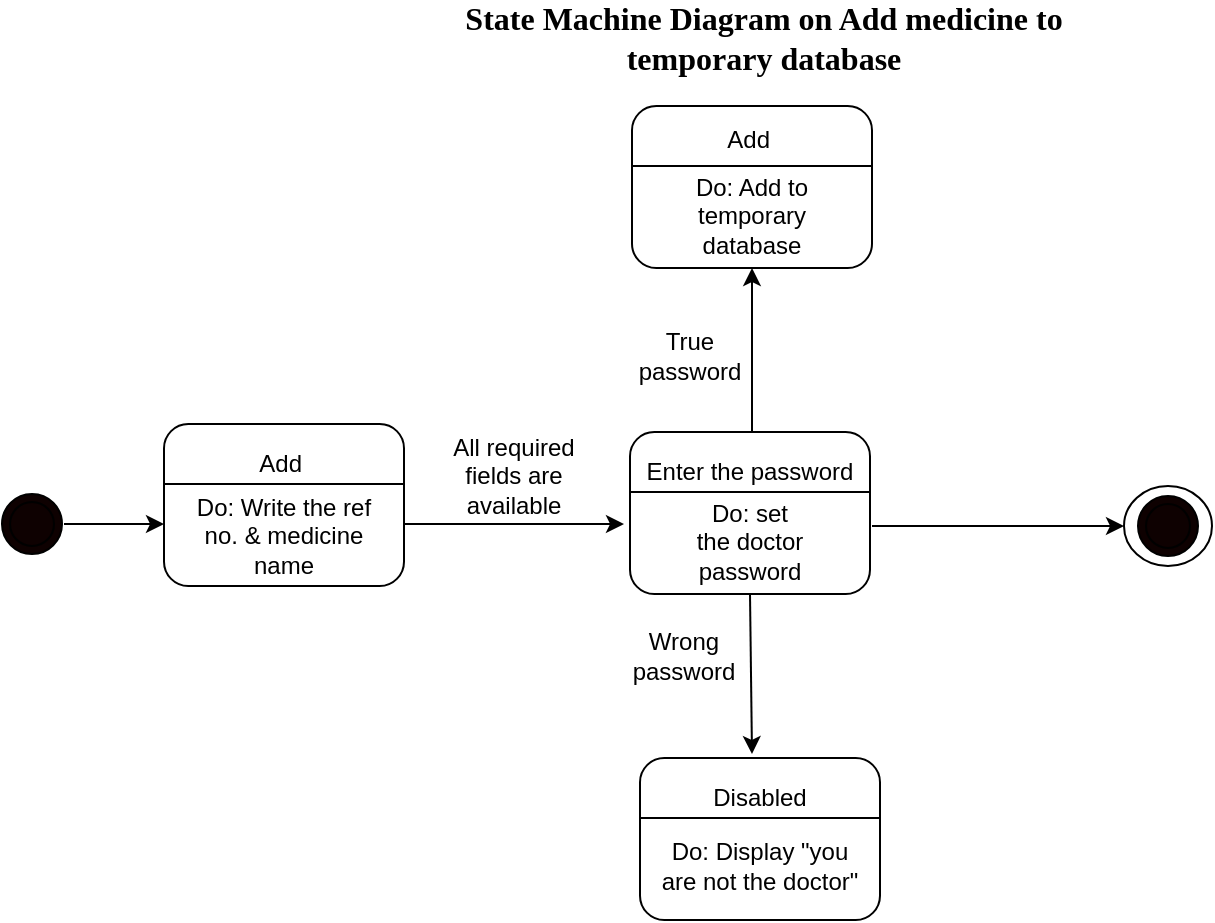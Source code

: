 <mxfile version="20.8.3" type="device"><diagram id="C5RBs43oDa-KdzZeNtuy" name="Page-1"><mxGraphModel dx="880" dy="484" grid="1" gridSize="10" guides="1" tooltips="1" connect="1" arrows="1" fold="1" page="1" pageScale="1" pageWidth="827" pageHeight="1169" math="0" shadow="0"><root><mxCell id="WIyWlLk6GJQsqaUBKTNV-0"/><mxCell id="WIyWlLk6GJQsqaUBKTNV-1" parent="WIyWlLk6GJQsqaUBKTNV-0"/><mxCell id="l1aC_RSfbFS6DKdn_wPW-0" value="" style="ellipse;shape=doubleEllipse;whiteSpace=wrap;html=1;aspect=fixed;strokeColor=#000000;gradientColor=none;fillColor=#0e0101;" vertex="1" parent="WIyWlLk6GJQsqaUBKTNV-1"><mxGeometry x="39" y="264" width="30" height="30" as="geometry"/></mxCell><mxCell id="l1aC_RSfbFS6DKdn_wPW-5" value="" style="ellipse;whiteSpace=wrap;html=1;strokeColor=#000000;fillColor=#FFFFFF;gradientColor=none;" vertex="1" parent="WIyWlLk6GJQsqaUBKTNV-1"><mxGeometry x="600" y="260" width="44" height="40" as="geometry"/></mxCell><mxCell id="l1aC_RSfbFS6DKdn_wPW-1" value="" style="ellipse;shape=doubleEllipse;whiteSpace=wrap;html=1;aspect=fixed;strokeColor=#000000;fillColor=#0e0101;gradientColor=none;" vertex="1" parent="WIyWlLk6GJQsqaUBKTNV-1"><mxGeometry x="607" y="265" width="30" height="30" as="geometry"/></mxCell><mxCell id="l1aC_RSfbFS6DKdn_wPW-10" value="" style="rounded=1;whiteSpace=wrap;html=1;strokeColor=#000000;fillColor=#FFFFFF;gradientColor=none;labelBackgroundColor=none;" vertex="1" parent="WIyWlLk6GJQsqaUBKTNV-1"><mxGeometry x="120" y="229" width="120" height="81" as="geometry"/></mxCell><mxCell id="l1aC_RSfbFS6DKdn_wPW-11" value="" style="endArrow=none;html=1;rounded=0;" edge="1" parent="WIyWlLk6GJQsqaUBKTNV-1"><mxGeometry width="50" height="50" relative="1" as="geometry"><mxPoint x="120" y="259" as="sourcePoint"/><mxPoint x="240" y="259" as="targetPoint"/></mxGeometry></mxCell><mxCell id="l1aC_RSfbFS6DKdn_wPW-12" value="Add&amp;nbsp;" style="text;html=1;strokeColor=none;fillColor=none;align=center;verticalAlign=middle;whiteSpace=wrap;rounded=0;" vertex="1" parent="WIyWlLk6GJQsqaUBKTNV-1"><mxGeometry x="125" y="239" width="110" height="20" as="geometry"/></mxCell><mxCell id="l1aC_RSfbFS6DKdn_wPW-14" value="Do: Write the ref no. &amp;amp; medicine name" style="text;html=1;strokeColor=none;fillColor=none;align=center;verticalAlign=middle;whiteSpace=wrap;rounded=0;labelBackgroundColor=none;" vertex="1" parent="WIyWlLk6GJQsqaUBKTNV-1"><mxGeometry x="135" y="270" width="90" height="30" as="geometry"/></mxCell><mxCell id="l1aC_RSfbFS6DKdn_wPW-15" value="" style="endArrow=classic;html=1;rounded=0;" edge="1" parent="WIyWlLk6GJQsqaUBKTNV-1"><mxGeometry width="50" height="50" relative="1" as="geometry"><mxPoint x="70" y="279" as="sourcePoint"/><mxPoint x="120" y="279" as="targetPoint"/></mxGeometry></mxCell><mxCell id="l1aC_RSfbFS6DKdn_wPW-21" value="All required fields are available" style="text;html=1;strokeColor=none;fillColor=none;align=center;verticalAlign=middle;whiteSpace=wrap;rounded=0;labelBackgroundColor=none;" vertex="1" parent="WIyWlLk6GJQsqaUBKTNV-1"><mxGeometry x="260" y="240" width="70" height="30" as="geometry"/></mxCell><mxCell id="l1aC_RSfbFS6DKdn_wPW-23" value="" style="endArrow=classic;html=1;rounded=0;" edge="1" parent="WIyWlLk6GJQsqaUBKTNV-1"><mxGeometry width="50" height="50" relative="1" as="geometry"><mxPoint x="240" y="279" as="sourcePoint"/><mxPoint x="350" y="279" as="targetPoint"/></mxGeometry></mxCell><mxCell id="l1aC_RSfbFS6DKdn_wPW-24" value="" style="rounded=1;whiteSpace=wrap;html=1;strokeColor=#000000;fillColor=#FFFFFF;gradientColor=none;labelBackgroundColor=none;" vertex="1" parent="WIyWlLk6GJQsqaUBKTNV-1"><mxGeometry x="353" y="233" width="120" height="81" as="geometry"/></mxCell><mxCell id="l1aC_RSfbFS6DKdn_wPW-25" value="" style="endArrow=none;html=1;rounded=0;" edge="1" parent="WIyWlLk6GJQsqaUBKTNV-1"><mxGeometry width="50" height="50" relative="1" as="geometry"><mxPoint x="353" y="263" as="sourcePoint"/><mxPoint x="473" y="263" as="targetPoint"/></mxGeometry></mxCell><mxCell id="l1aC_RSfbFS6DKdn_wPW-26" value="Enter the password" style="text;html=1;strokeColor=none;fillColor=none;align=center;verticalAlign=middle;whiteSpace=wrap;rounded=0;" vertex="1" parent="WIyWlLk6GJQsqaUBKTNV-1"><mxGeometry x="358" y="243" width="110" height="20" as="geometry"/></mxCell><mxCell id="l1aC_RSfbFS6DKdn_wPW-27" value="Do: set the doctor password" style="text;html=1;strokeColor=none;fillColor=none;align=center;verticalAlign=middle;whiteSpace=wrap;rounded=0;labelBackgroundColor=none;" vertex="1" parent="WIyWlLk6GJQsqaUBKTNV-1"><mxGeometry x="383" y="273" width="60" height="30" as="geometry"/></mxCell><mxCell id="l1aC_RSfbFS6DKdn_wPW-28" value="" style="endArrow=classic;html=1;rounded=0;exitX=0.5;exitY=1;exitDx=0;exitDy=0;" edge="1" parent="WIyWlLk6GJQsqaUBKTNV-1" source="l1aC_RSfbFS6DKdn_wPW-24"><mxGeometry width="50" height="50" relative="1" as="geometry"><mxPoint x="414" y="358" as="sourcePoint"/><mxPoint x="414" y="394" as="targetPoint"/></mxGeometry></mxCell><mxCell id="l1aC_RSfbFS6DKdn_wPW-29" value="" style="endArrow=classic;html=1;rounded=0;entryX=0.5;entryY=1;entryDx=0;entryDy=0;" edge="1" parent="WIyWlLk6GJQsqaUBKTNV-1" target="l1aC_RSfbFS6DKdn_wPW-38"><mxGeometry width="50" height="50" relative="1" as="geometry"><mxPoint x="414" y="233" as="sourcePoint"/><mxPoint x="414" y="200" as="targetPoint"/></mxGeometry></mxCell><mxCell id="l1aC_RSfbFS6DKdn_wPW-34" value="" style="rounded=1;whiteSpace=wrap;html=1;strokeColor=#000000;fillColor=#FFFFFF;gradientColor=none;labelBackgroundColor=none;" vertex="1" parent="WIyWlLk6GJQsqaUBKTNV-1"><mxGeometry x="358" y="396" width="120" height="81" as="geometry"/></mxCell><mxCell id="l1aC_RSfbFS6DKdn_wPW-35" value="" style="endArrow=none;html=1;rounded=0;" edge="1" parent="WIyWlLk6GJQsqaUBKTNV-1"><mxGeometry width="50" height="50" relative="1" as="geometry"><mxPoint x="358" y="426" as="sourcePoint"/><mxPoint x="478" y="426" as="targetPoint"/></mxGeometry></mxCell><mxCell id="l1aC_RSfbFS6DKdn_wPW-36" value="Disabled" style="text;html=1;strokeColor=none;fillColor=none;align=center;verticalAlign=middle;whiteSpace=wrap;rounded=0;" vertex="1" parent="WIyWlLk6GJQsqaUBKTNV-1"><mxGeometry x="363" y="406" width="110" height="20" as="geometry"/></mxCell><mxCell id="l1aC_RSfbFS6DKdn_wPW-37" value="Do: Display &quot;you are not the doctor&quot;" style="text;html=1;strokeColor=none;fillColor=none;align=center;verticalAlign=middle;whiteSpace=wrap;rounded=0;labelBackgroundColor=none;" vertex="1" parent="WIyWlLk6GJQsqaUBKTNV-1"><mxGeometry x="367" y="435" width="102" height="30" as="geometry"/></mxCell><mxCell id="l1aC_RSfbFS6DKdn_wPW-38" value="" style="rounded=1;whiteSpace=wrap;html=1;strokeColor=#000000;fillColor=#FFFFFF;gradientColor=none;labelBackgroundColor=none;" vertex="1" parent="WIyWlLk6GJQsqaUBKTNV-1"><mxGeometry x="354" y="70" width="120" height="81" as="geometry"/></mxCell><mxCell id="l1aC_RSfbFS6DKdn_wPW-39" value="" style="endArrow=none;html=1;rounded=0;" edge="1" parent="WIyWlLk6GJQsqaUBKTNV-1"><mxGeometry width="50" height="50" relative="1" as="geometry"><mxPoint x="354" y="100" as="sourcePoint"/><mxPoint x="474" y="100" as="targetPoint"/></mxGeometry></mxCell><mxCell id="l1aC_RSfbFS6DKdn_wPW-40" value="Add&amp;nbsp;" style="text;html=1;strokeColor=none;fillColor=none;align=center;verticalAlign=middle;whiteSpace=wrap;rounded=0;" vertex="1" parent="WIyWlLk6GJQsqaUBKTNV-1"><mxGeometry x="359" y="74" width="110" height="26" as="geometry"/></mxCell><mxCell id="l1aC_RSfbFS6DKdn_wPW-41" value="Do: Add to temporary database" style="text;html=1;strokeColor=none;fillColor=none;align=center;verticalAlign=middle;whiteSpace=wrap;rounded=0;labelBackgroundColor=none;" vertex="1" parent="WIyWlLk6GJQsqaUBKTNV-1"><mxGeometry x="384" y="110" width="60" height="30" as="geometry"/></mxCell><mxCell id="l1aC_RSfbFS6DKdn_wPW-42" value="True password" style="text;html=1;strokeColor=none;fillColor=none;align=center;verticalAlign=middle;whiteSpace=wrap;rounded=0;labelBackgroundColor=none;" vertex="1" parent="WIyWlLk6GJQsqaUBKTNV-1"><mxGeometry x="353" y="180" width="60" height="30" as="geometry"/></mxCell><mxCell id="l1aC_RSfbFS6DKdn_wPW-43" value="Wrong password" style="text;html=1;strokeColor=none;fillColor=none;align=center;verticalAlign=middle;whiteSpace=wrap;rounded=0;labelBackgroundColor=none;" vertex="1" parent="WIyWlLk6GJQsqaUBKTNV-1"><mxGeometry x="350" y="330" width="60" height="30" as="geometry"/></mxCell><mxCell id="l1aC_RSfbFS6DKdn_wPW-44" value="" style="endArrow=classic;html=1;rounded=0;" edge="1" parent="WIyWlLk6GJQsqaUBKTNV-1"><mxGeometry width="50" height="50" relative="1" as="geometry"><mxPoint x="474" y="280" as="sourcePoint"/><mxPoint x="600" y="280" as="targetPoint"/></mxGeometry></mxCell><mxCell id="l1aC_RSfbFS6DKdn_wPW-45" value="&lt;font style=&quot;font-size: 16px;&quot; face=&quot;Comic Sans MS&quot;&gt;&lt;b&gt;State Machine Diagram&amp;nbsp;on Add medicine to temporary database&lt;/b&gt;&lt;/font&gt;" style="text;html=1;strokeColor=none;fillColor=none;align=center;verticalAlign=middle;whiteSpace=wrap;rounded=0;labelBackgroundColor=none;" vertex="1" parent="WIyWlLk6GJQsqaUBKTNV-1"><mxGeometry x="260" y="21" width="320" height="30" as="geometry"/></mxCell></root></mxGraphModel></diagram></mxfile>